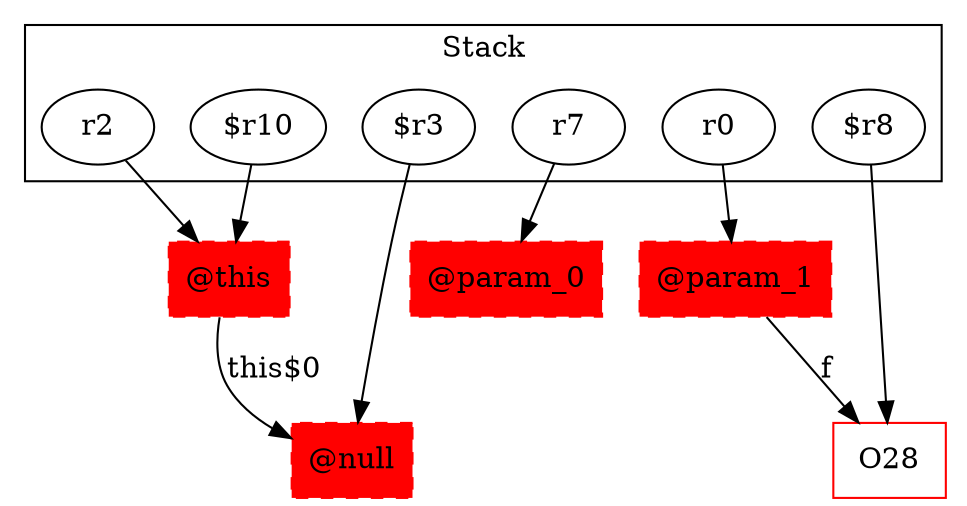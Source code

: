 digraph sample {
  rankDir="LR";
  subgraph cluster_0 {
    label="Stack"
    "r2"; "r0"; "$r10"; "r7"; "$r8"; "$r3"; 
  }
  "r2" -> { "@this"[shape=box]};
  "r0" -> { "@param_1"[shape=box]};
  "$r10" -> { "@this"[shape=box]};
  "r7" -> { "@param_0"[shape=box]};
  "$r8" -> { O28[shape=box]};
  "$r3" -> { "@null"[shape=box]};
  "@null"[shape=box, style="filled,dashed"];
  "@this" -> "@null"[label="this$0", weight="0.2"]
  "@this"[shape=box, style="filled,dashed"];
  "@param_0"[shape=box, style="filled,dashed"];
  "@param_1" -> O28[label="f", weight="0.2"]
  "@param_1"[shape=box, style="filled,dashed"];
  "@null"[color="red"];
  O28[color="red"];
  "@this"[color="red"];
  "@param_0"[color="red"];
  "@param_1"[color="red"];
}
